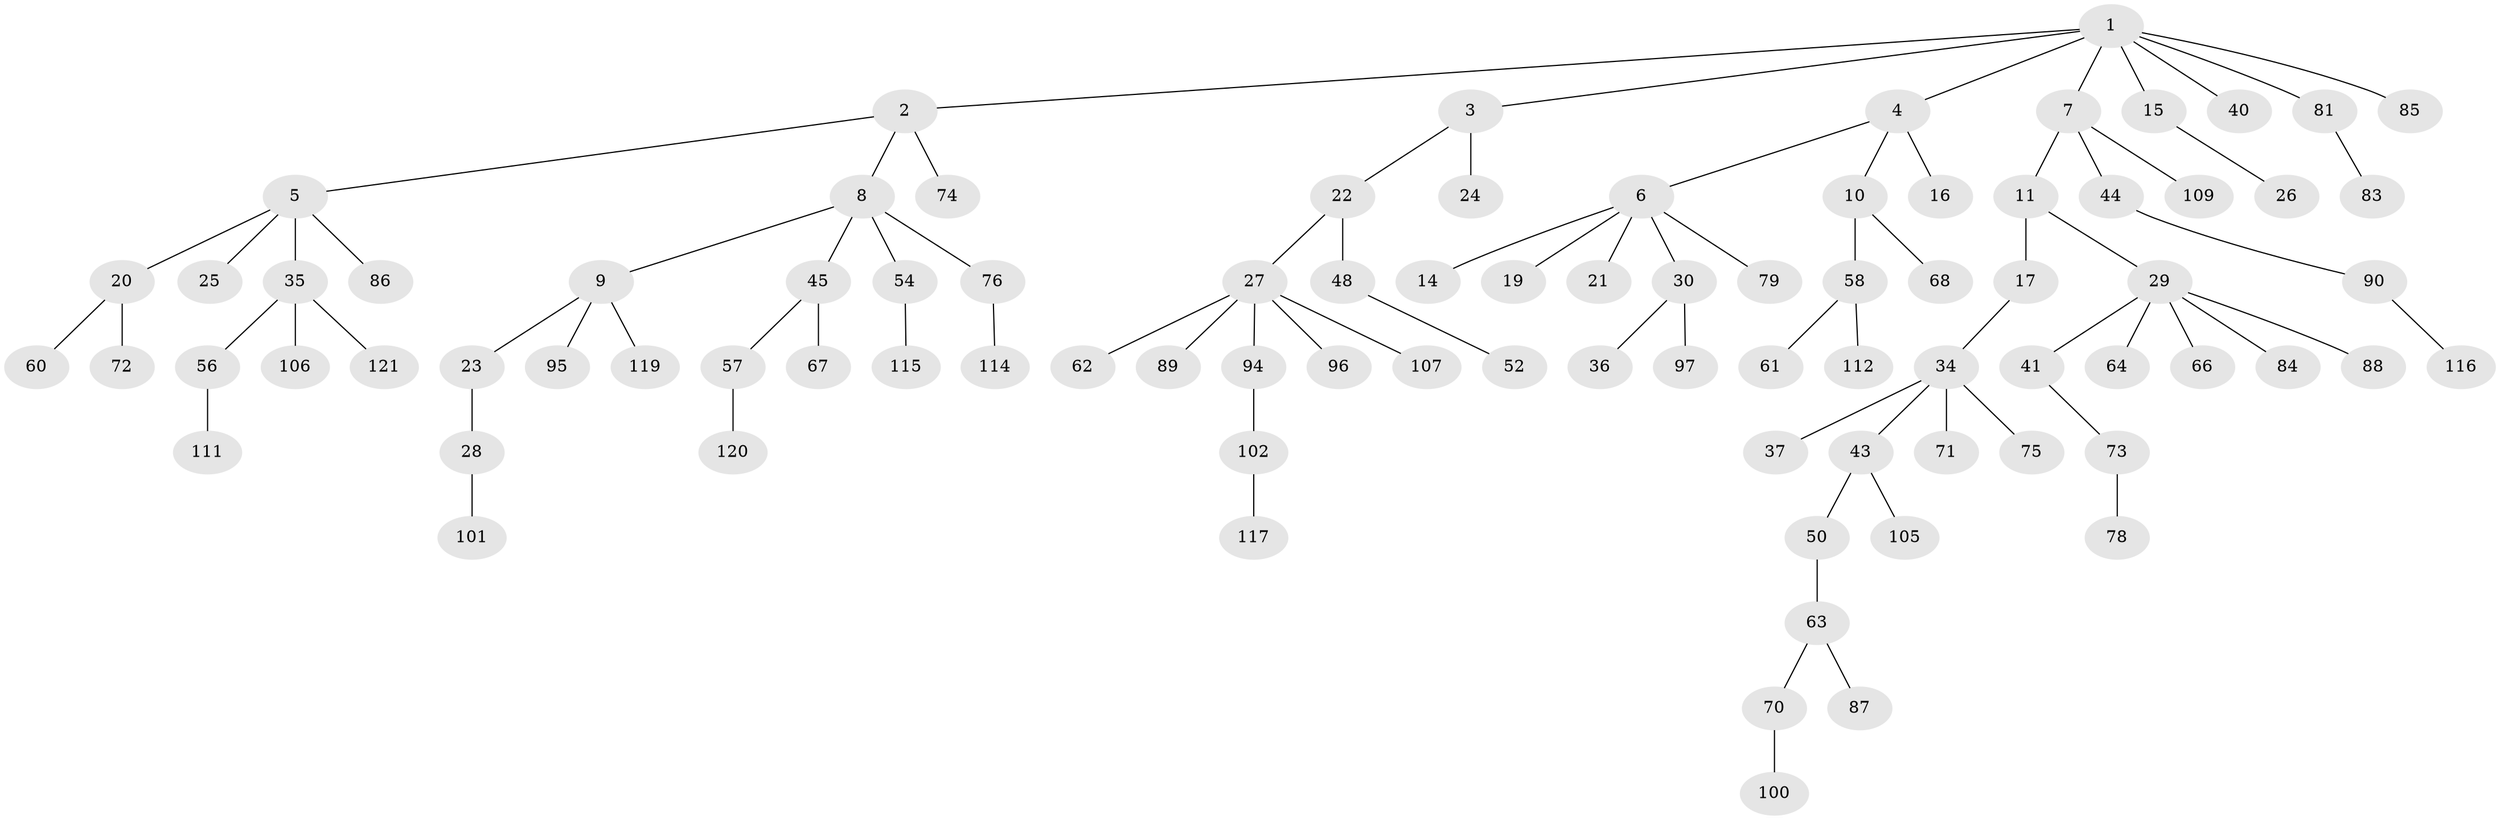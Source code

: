 // original degree distribution, {8: 0.008264462809917356, 5: 0.03305785123966942, 4: 0.0743801652892562, 6: 0.01652892561983471, 3: 0.11570247933884298, 2: 0.256198347107438, 1: 0.49586776859504134}
// Generated by graph-tools (version 1.1) at 2025/11/02/27/25 16:11:28]
// undirected, 89 vertices, 88 edges
graph export_dot {
graph [start="1"]
  node [color=gray90,style=filled];
  1 [super="+65"];
  2 [super="+118"];
  3 [super="+12"];
  4;
  5 [super="+31"];
  6 [super="+77"];
  7 [super="+38"];
  8 [super="+33"];
  9 [super="+47"];
  10 [super="+46"];
  11 [super="+13"];
  14 [super="+18"];
  15;
  16;
  17;
  19 [super="+32"];
  20 [super="+110"];
  21;
  22 [super="+51"];
  23;
  24;
  25;
  26;
  27 [super="+55"];
  28 [super="+42"];
  29 [super="+39"];
  30;
  34 [super="+59"];
  35 [super="+93"];
  36;
  37;
  40;
  41;
  43;
  44;
  45 [super="+53"];
  48 [super="+49"];
  50 [super="+80"];
  52;
  54;
  56;
  57 [super="+69"];
  58 [super="+82"];
  60;
  61;
  62;
  63 [super="+92"];
  64;
  66;
  67;
  68 [super="+98"];
  70;
  71;
  72;
  73 [super="+103"];
  74;
  75 [super="+99"];
  76;
  78;
  79;
  81 [super="+91"];
  83;
  84;
  85;
  86;
  87;
  88;
  89 [super="+113"];
  90;
  94;
  95 [super="+108"];
  96;
  97;
  100;
  101;
  102 [super="+104"];
  105;
  106;
  107;
  109;
  111;
  112;
  114;
  115;
  116;
  117;
  119;
  120;
  121;
  1 -- 2;
  1 -- 3;
  1 -- 4;
  1 -- 7;
  1 -- 15;
  1 -- 40;
  1 -- 81;
  1 -- 85;
  2 -- 5;
  2 -- 8;
  2 -- 74;
  3 -- 22;
  3 -- 24;
  4 -- 6;
  4 -- 10;
  4 -- 16;
  5 -- 20;
  5 -- 25;
  5 -- 35;
  5 -- 86;
  6 -- 14;
  6 -- 19;
  6 -- 21;
  6 -- 30;
  6 -- 79;
  7 -- 11;
  7 -- 109;
  7 -- 44;
  8 -- 9;
  8 -- 76;
  8 -- 45;
  8 -- 54;
  9 -- 23;
  9 -- 95;
  9 -- 119;
  10 -- 58;
  10 -- 68;
  11 -- 17;
  11 -- 29;
  15 -- 26;
  17 -- 34;
  20 -- 60;
  20 -- 72;
  22 -- 27;
  22 -- 48;
  23 -- 28;
  27 -- 62;
  27 -- 94;
  27 -- 96;
  27 -- 107;
  27 -- 89;
  28 -- 101;
  29 -- 41;
  29 -- 64;
  29 -- 66;
  29 -- 84;
  29 -- 88;
  30 -- 36;
  30 -- 97;
  34 -- 37;
  34 -- 43;
  34 -- 71;
  34 -- 75;
  35 -- 56;
  35 -- 121;
  35 -- 106;
  41 -- 73;
  43 -- 50;
  43 -- 105;
  44 -- 90;
  45 -- 57;
  45 -- 67;
  48 -- 52;
  50 -- 63;
  54 -- 115;
  56 -- 111;
  57 -- 120;
  58 -- 61;
  58 -- 112;
  63 -- 70;
  63 -- 87;
  70 -- 100;
  73 -- 78;
  76 -- 114;
  81 -- 83;
  90 -- 116;
  94 -- 102;
  102 -- 117;
}
